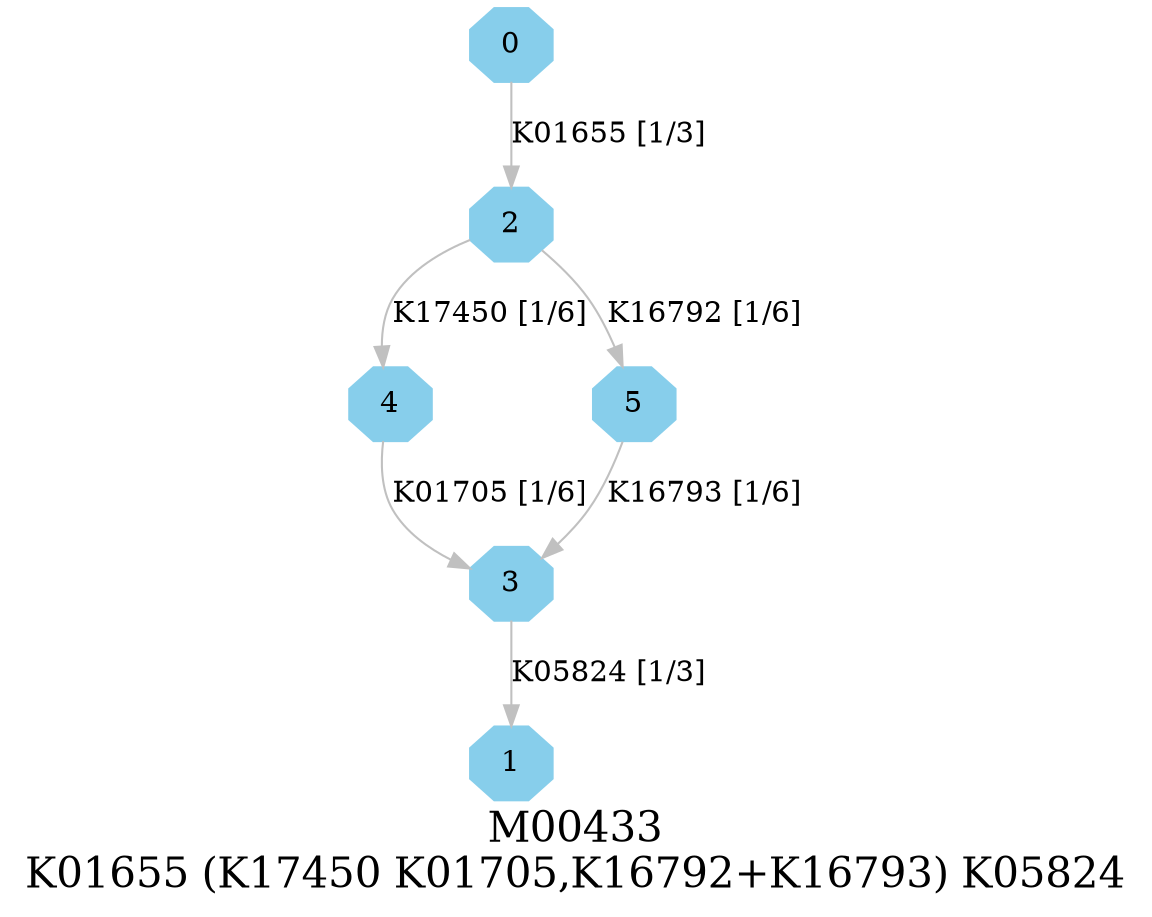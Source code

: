 digraph G {
graph [label="M00433
K01655 (K17450 K01705,K16792+K16793) K05824",fontsize=20];
node [shape=box,style=filled];
edge [len=3,color=grey];
{node [width=.3,height=.3,shape=octagon,style=filled,color=skyblue] 0 1 2 3 4 5 }
0 -> 2 [label="K01655 [1/3]"];
2 -> 4 [label="K17450 [1/6]"];
2 -> 5 [label="K16792 [1/6]"];
3 -> 1 [label="K05824 [1/3]"];
4 -> 3 [label="K01705 [1/6]"];
5 -> 3 [label="K16793 [1/6]"];
}